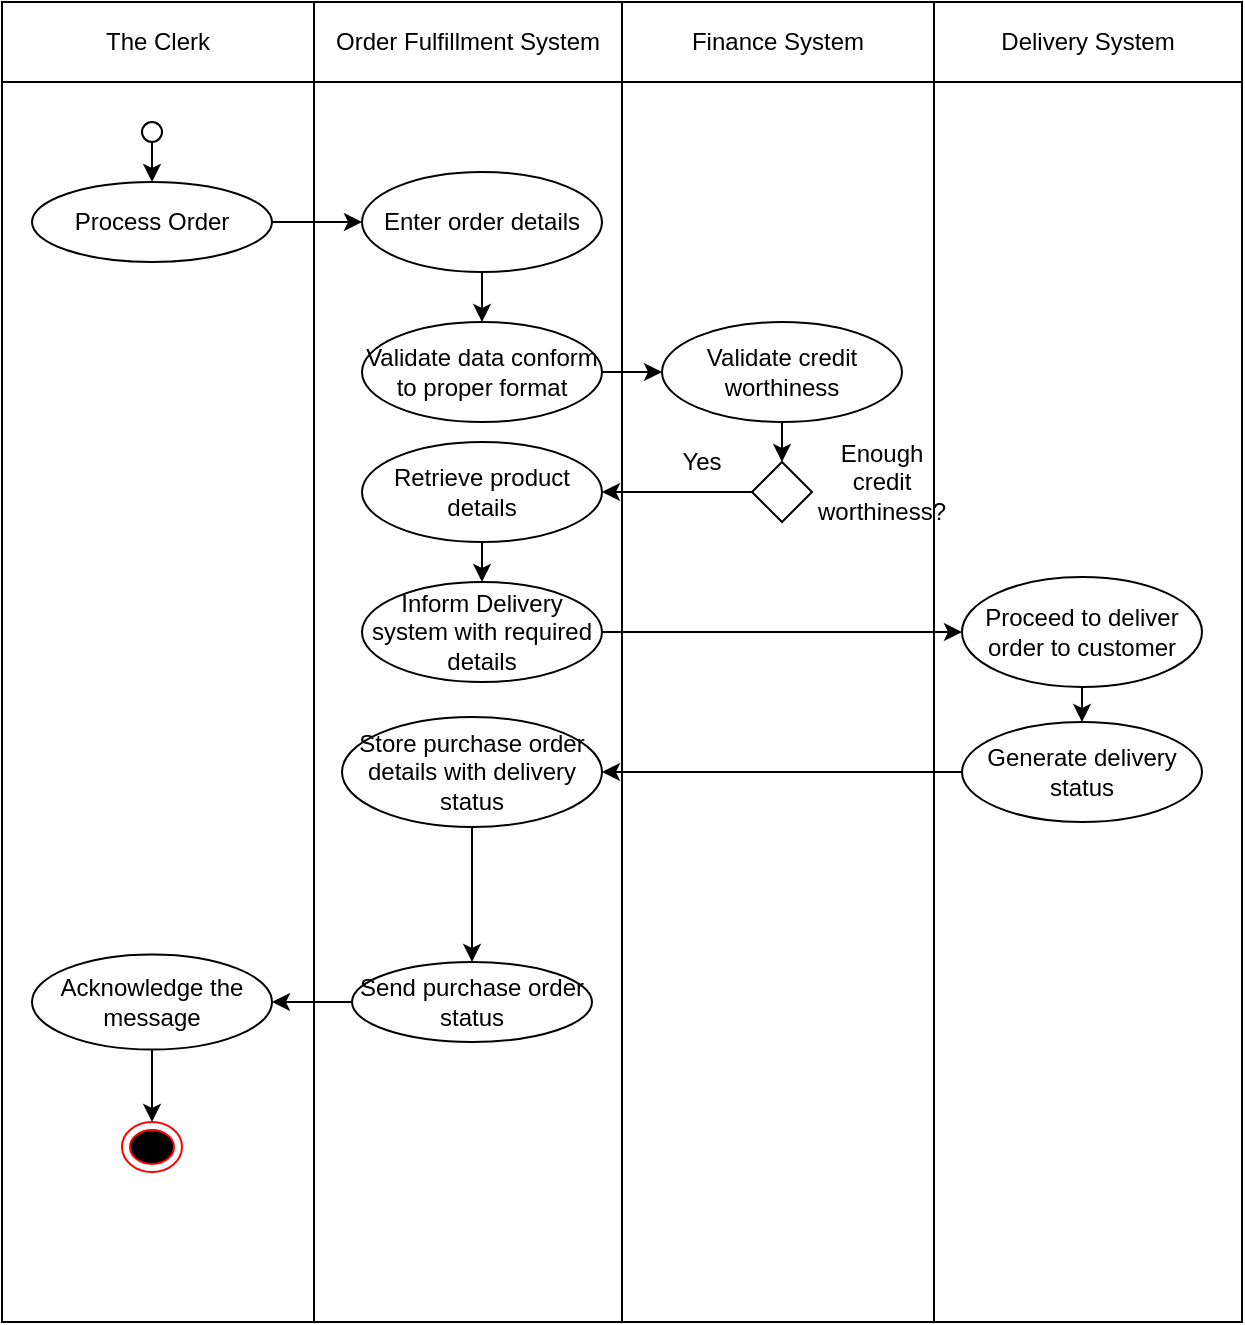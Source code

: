 <mxfile version="13.8.1" type="github">
  <diagram id="MnbiyggumOvIFVUSPloO" name="Page-2">
    <mxGraphModel dx="1422" dy="794" grid="1" gridSize="10" guides="1" tooltips="1" connect="1" arrows="1" fold="1" page="1" pageScale="1" pageWidth="850" pageHeight="1100" math="0" shadow="0">
      <root>
        <mxCell id="tAxHid7WyzssdA7N4AqU-0" />
        <mxCell id="tAxHid7WyzssdA7N4AqU-1" parent="tAxHid7WyzssdA7N4AqU-0" />
        <mxCell id="tAxHid7WyzssdA7N4AqU-2" value="" style="shape=table;html=1;whiteSpace=wrap;startSize=0;container=1;collapsible=0;childLayout=tableLayout;" vertex="1" parent="tAxHid7WyzssdA7N4AqU-1">
          <mxGeometry x="140" y="40" width="620" height="660" as="geometry" />
        </mxCell>
        <mxCell id="tAxHid7WyzssdA7N4AqU-3" value="" style="shape=partialRectangle;html=1;whiteSpace=wrap;collapsible=0;dropTarget=0;pointerEvents=0;fillColor=none;top=0;left=0;bottom=0;right=0;points=[[0,0.5],[1,0.5]];portConstraint=eastwest;" vertex="1" parent="tAxHid7WyzssdA7N4AqU-2">
          <mxGeometry width="620" height="40" as="geometry" />
        </mxCell>
        <mxCell id="tAxHid7WyzssdA7N4AqU-4" value="The Clerk" style="shape=partialRectangle;html=1;whiteSpace=wrap;connectable=0;overflow=hidden;fillColor=none;top=0;left=0;bottom=0;right=0;" vertex="1" parent="tAxHid7WyzssdA7N4AqU-3">
          <mxGeometry width="156" height="40" as="geometry" />
        </mxCell>
        <mxCell id="tAxHid7WyzssdA7N4AqU-5" value="Order Fulfillment System" style="shape=partialRectangle;html=1;whiteSpace=wrap;connectable=0;overflow=hidden;fillColor=none;top=0;left=0;bottom=0;right=0;" vertex="1" parent="tAxHid7WyzssdA7N4AqU-3">
          <mxGeometry x="156" width="154" height="40" as="geometry" />
        </mxCell>
        <mxCell id="tAxHid7WyzssdA7N4AqU-6" value="Finance System" style="shape=partialRectangle;html=1;whiteSpace=wrap;connectable=0;overflow=hidden;fillColor=none;top=0;left=0;bottom=0;right=0;" vertex="1" parent="tAxHid7WyzssdA7N4AqU-3">
          <mxGeometry x="310" width="156" height="40" as="geometry" />
        </mxCell>
        <mxCell id="tAxHid7WyzssdA7N4AqU-7" value="Delivery System" style="shape=partialRectangle;html=1;whiteSpace=wrap;connectable=0;overflow=hidden;fillColor=none;top=0;left=0;bottom=0;right=0;" vertex="1" parent="tAxHid7WyzssdA7N4AqU-3">
          <mxGeometry x="466" width="154" height="40" as="geometry" />
        </mxCell>
        <mxCell id="tAxHid7WyzssdA7N4AqU-8" value="" style="shape=partialRectangle;html=1;whiteSpace=wrap;collapsible=0;dropTarget=0;pointerEvents=0;fillColor=none;top=0;left=0;bottom=0;right=0;points=[[0,0.5],[1,0.5]];portConstraint=eastwest;" vertex="1" parent="tAxHid7WyzssdA7N4AqU-2">
          <mxGeometry y="40" width="620" height="620" as="geometry" />
        </mxCell>
        <mxCell id="tAxHid7WyzssdA7N4AqU-9" value="" style="shape=partialRectangle;html=1;whiteSpace=wrap;connectable=0;overflow=hidden;fillColor=none;top=0;left=0;bottom=0;right=0;" vertex="1" parent="tAxHid7WyzssdA7N4AqU-8">
          <mxGeometry width="156" height="620" as="geometry" />
        </mxCell>
        <mxCell id="tAxHid7WyzssdA7N4AqU-10" value="" style="shape=partialRectangle;html=1;whiteSpace=wrap;connectable=0;overflow=hidden;fillColor=none;top=0;left=0;bottom=0;right=0;" vertex="1" parent="tAxHid7WyzssdA7N4AqU-8">
          <mxGeometry x="156" width="154" height="620" as="geometry" />
        </mxCell>
        <mxCell id="tAxHid7WyzssdA7N4AqU-11" value="" style="shape=partialRectangle;html=1;whiteSpace=wrap;connectable=0;overflow=hidden;fillColor=none;top=0;left=0;bottom=0;right=0;" vertex="1" parent="tAxHid7WyzssdA7N4AqU-8">
          <mxGeometry x="310" width="156" height="620" as="geometry" />
        </mxCell>
        <mxCell id="tAxHid7WyzssdA7N4AqU-12" value="" style="shape=partialRectangle;html=1;whiteSpace=wrap;connectable=0;overflow=hidden;fillColor=none;top=0;left=0;bottom=0;right=0;" vertex="1" parent="tAxHid7WyzssdA7N4AqU-8">
          <mxGeometry x="466" width="154" height="620" as="geometry" />
        </mxCell>
        <mxCell id="tAxHid7WyzssdA7N4AqU-18" style="edgeStyle=orthogonalEdgeStyle;rounded=0;orthogonalLoop=1;jettySize=auto;html=1;exitX=0.5;exitY=1;exitDx=0;exitDy=0;entryX=0.5;entryY=0;entryDx=0;entryDy=0;" edge="1" parent="tAxHid7WyzssdA7N4AqU-1" source="tAxHid7WyzssdA7N4AqU-13" target="tAxHid7WyzssdA7N4AqU-14">
          <mxGeometry relative="1" as="geometry" />
        </mxCell>
        <mxCell id="tAxHid7WyzssdA7N4AqU-13" value="" style="ellipse;whiteSpace=wrap;html=1;aspect=fixed;" vertex="1" parent="tAxHid7WyzssdA7N4AqU-1">
          <mxGeometry x="210" y="100" width="10" height="10" as="geometry" />
        </mxCell>
        <mxCell id="tAxHid7WyzssdA7N4AqU-22" style="edgeStyle=orthogonalEdgeStyle;rounded=0;orthogonalLoop=1;jettySize=auto;html=1;exitX=1;exitY=0.5;exitDx=0;exitDy=0;" edge="1" parent="tAxHid7WyzssdA7N4AqU-1" source="tAxHid7WyzssdA7N4AqU-14" target="tAxHid7WyzssdA7N4AqU-21">
          <mxGeometry relative="1" as="geometry" />
        </mxCell>
        <mxCell id="tAxHid7WyzssdA7N4AqU-14" value="Process Order" style="ellipse;whiteSpace=wrap;html=1;" vertex="1" parent="tAxHid7WyzssdA7N4AqU-1">
          <mxGeometry x="155" y="130" width="120" height="40" as="geometry" />
        </mxCell>
        <mxCell id="tAxHid7WyzssdA7N4AqU-24" style="edgeStyle=orthogonalEdgeStyle;rounded=0;orthogonalLoop=1;jettySize=auto;html=1;entryX=0.5;entryY=0;entryDx=0;entryDy=0;" edge="1" parent="tAxHid7WyzssdA7N4AqU-1" source="tAxHid7WyzssdA7N4AqU-21" target="tAxHid7WyzssdA7N4AqU-23">
          <mxGeometry relative="1" as="geometry" />
        </mxCell>
        <mxCell id="tAxHid7WyzssdA7N4AqU-21" value="Enter order details" style="ellipse;whiteSpace=wrap;html=1;" vertex="1" parent="tAxHid7WyzssdA7N4AqU-1">
          <mxGeometry x="320" y="125" width="120" height="50" as="geometry" />
        </mxCell>
        <mxCell id="tAxHid7WyzssdA7N4AqU-27" style="edgeStyle=orthogonalEdgeStyle;rounded=0;orthogonalLoop=1;jettySize=auto;html=1;exitX=1;exitY=0.5;exitDx=0;exitDy=0;entryX=0;entryY=0.5;entryDx=0;entryDy=0;" edge="1" parent="tAxHid7WyzssdA7N4AqU-1" source="tAxHid7WyzssdA7N4AqU-23" target="tAxHid7WyzssdA7N4AqU-25">
          <mxGeometry relative="1" as="geometry" />
        </mxCell>
        <mxCell id="tAxHid7WyzssdA7N4AqU-23" value="Validate data conform to proper format" style="ellipse;whiteSpace=wrap;html=1;" vertex="1" parent="tAxHid7WyzssdA7N4AqU-1">
          <mxGeometry x="320" y="200" width="120" height="50" as="geometry" />
        </mxCell>
        <mxCell id="tAxHid7WyzssdA7N4AqU-31" style="edgeStyle=orthogonalEdgeStyle;rounded=0;orthogonalLoop=1;jettySize=auto;html=1;exitX=0.5;exitY=1;exitDx=0;exitDy=0;entryX=0.5;entryY=0;entryDx=0;entryDy=0;" edge="1" parent="tAxHid7WyzssdA7N4AqU-1" source="tAxHid7WyzssdA7N4AqU-25" target="tAxHid7WyzssdA7N4AqU-29">
          <mxGeometry relative="1" as="geometry" />
        </mxCell>
        <mxCell id="tAxHid7WyzssdA7N4AqU-25" value="Validate credit worthiness" style="ellipse;whiteSpace=wrap;html=1;" vertex="1" parent="tAxHid7WyzssdA7N4AqU-1">
          <mxGeometry x="470" y="200" width="120" height="50" as="geometry" />
        </mxCell>
        <mxCell id="tAxHid7WyzssdA7N4AqU-28" style="edgeStyle=orthogonalEdgeStyle;rounded=0;orthogonalLoop=1;jettySize=auto;html=1;exitX=0.5;exitY=1;exitDx=0;exitDy=0;" edge="1" parent="tAxHid7WyzssdA7N4AqU-1" source="tAxHid7WyzssdA7N4AqU-23" target="tAxHid7WyzssdA7N4AqU-23">
          <mxGeometry relative="1" as="geometry" />
        </mxCell>
        <mxCell id="tAxHid7WyzssdA7N4AqU-33" style="edgeStyle=orthogonalEdgeStyle;rounded=0;orthogonalLoop=1;jettySize=auto;html=1;exitX=0;exitY=0.5;exitDx=0;exitDy=0;entryX=1;entryY=0.5;entryDx=0;entryDy=0;" edge="1" parent="tAxHid7WyzssdA7N4AqU-1" source="tAxHid7WyzssdA7N4AqU-29" target="tAxHid7WyzssdA7N4AqU-32">
          <mxGeometry relative="1" as="geometry" />
        </mxCell>
        <mxCell id="tAxHid7WyzssdA7N4AqU-29" value="" style="rhombus;whiteSpace=wrap;html=1;" vertex="1" parent="tAxHid7WyzssdA7N4AqU-1">
          <mxGeometry x="515" y="270" width="30" height="30" as="geometry" />
        </mxCell>
        <mxCell id="tAxHid7WyzssdA7N4AqU-30" value="Enough credit worthiness?" style="text;html=1;strokeColor=none;fillColor=none;align=center;verticalAlign=middle;whiteSpace=wrap;rounded=0;" vertex="1" parent="tAxHid7WyzssdA7N4AqU-1">
          <mxGeometry x="560" y="260" width="40" height="40" as="geometry" />
        </mxCell>
        <mxCell id="tAxHid7WyzssdA7N4AqU-36" style="edgeStyle=orthogonalEdgeStyle;rounded=0;orthogonalLoop=1;jettySize=auto;html=1;exitX=0.5;exitY=1;exitDx=0;exitDy=0;entryX=0.5;entryY=0;entryDx=0;entryDy=0;" edge="1" parent="tAxHid7WyzssdA7N4AqU-1" source="tAxHid7WyzssdA7N4AqU-32" target="tAxHid7WyzssdA7N4AqU-35">
          <mxGeometry relative="1" as="geometry" />
        </mxCell>
        <mxCell id="tAxHid7WyzssdA7N4AqU-32" value="Retrieve product details" style="ellipse;whiteSpace=wrap;html=1;" vertex="1" parent="tAxHid7WyzssdA7N4AqU-1">
          <mxGeometry x="320" y="260" width="120" height="50" as="geometry" />
        </mxCell>
        <mxCell id="tAxHid7WyzssdA7N4AqU-34" value="Yes" style="text;html=1;strokeColor=none;fillColor=none;align=center;verticalAlign=middle;whiteSpace=wrap;rounded=0;" vertex="1" parent="tAxHid7WyzssdA7N4AqU-1">
          <mxGeometry x="470" y="260" width="40" height="20" as="geometry" />
        </mxCell>
        <mxCell id="tAxHid7WyzssdA7N4AqU-38" style="edgeStyle=orthogonalEdgeStyle;rounded=0;orthogonalLoop=1;jettySize=auto;html=1;exitX=1;exitY=0.5;exitDx=0;exitDy=0;entryX=0;entryY=0.5;entryDx=0;entryDy=0;" edge="1" parent="tAxHid7WyzssdA7N4AqU-1" source="tAxHid7WyzssdA7N4AqU-35" target="tAxHid7WyzssdA7N4AqU-37">
          <mxGeometry relative="1" as="geometry" />
        </mxCell>
        <mxCell id="tAxHid7WyzssdA7N4AqU-35" value="Inform Delivery system with required details" style="ellipse;whiteSpace=wrap;html=1;" vertex="1" parent="tAxHid7WyzssdA7N4AqU-1">
          <mxGeometry x="320" y="330" width="120" height="50" as="geometry" />
        </mxCell>
        <mxCell id="tAxHid7WyzssdA7N4AqU-41" style="edgeStyle=orthogonalEdgeStyle;rounded=0;orthogonalLoop=1;jettySize=auto;html=1;exitX=0.5;exitY=1;exitDx=0;exitDy=0;entryX=0.5;entryY=0;entryDx=0;entryDy=0;" edge="1" parent="tAxHid7WyzssdA7N4AqU-1" source="tAxHid7WyzssdA7N4AqU-37" target="tAxHid7WyzssdA7N4AqU-40">
          <mxGeometry relative="1" as="geometry" />
        </mxCell>
        <mxCell id="tAxHid7WyzssdA7N4AqU-37" value="Proceed to deliver order to customer" style="ellipse;whiteSpace=wrap;html=1;" vertex="1" parent="tAxHid7WyzssdA7N4AqU-1">
          <mxGeometry x="620" y="327.5" width="120" height="55" as="geometry" />
        </mxCell>
        <mxCell id="tAxHid7WyzssdA7N4AqU-43" style="edgeStyle=orthogonalEdgeStyle;rounded=0;orthogonalLoop=1;jettySize=auto;html=1;exitX=0;exitY=0.5;exitDx=0;exitDy=0;entryX=1;entryY=0.5;entryDx=0;entryDy=0;" edge="1" parent="tAxHid7WyzssdA7N4AqU-1" source="tAxHid7WyzssdA7N4AqU-40" target="tAxHid7WyzssdA7N4AqU-42">
          <mxGeometry relative="1" as="geometry" />
        </mxCell>
        <mxCell id="tAxHid7WyzssdA7N4AqU-40" value="Generate delivery status" style="ellipse;whiteSpace=wrap;html=1;" vertex="1" parent="tAxHid7WyzssdA7N4AqU-1">
          <mxGeometry x="620" y="400" width="120" height="50" as="geometry" />
        </mxCell>
        <mxCell id="tAxHid7WyzssdA7N4AqU-45" style="edgeStyle=orthogonalEdgeStyle;rounded=0;orthogonalLoop=1;jettySize=auto;html=1;exitX=0.5;exitY=1;exitDx=0;exitDy=0;entryX=0.5;entryY=0;entryDx=0;entryDy=0;" edge="1" parent="tAxHid7WyzssdA7N4AqU-1" source="tAxHid7WyzssdA7N4AqU-42" target="tAxHid7WyzssdA7N4AqU-44">
          <mxGeometry relative="1" as="geometry" />
        </mxCell>
        <mxCell id="tAxHid7WyzssdA7N4AqU-42" value="Store purchase order details with delivery status" style="ellipse;whiteSpace=wrap;html=1;" vertex="1" parent="tAxHid7WyzssdA7N4AqU-1">
          <mxGeometry x="310" y="397.5" width="130" height="55" as="geometry" />
        </mxCell>
        <mxCell id="tAxHid7WyzssdA7N4AqU-47" style="edgeStyle=orthogonalEdgeStyle;rounded=0;orthogonalLoop=1;jettySize=auto;html=1;exitX=0;exitY=0.5;exitDx=0;exitDy=0;entryX=1;entryY=0.5;entryDx=0;entryDy=0;" edge="1" parent="tAxHid7WyzssdA7N4AqU-1" source="tAxHid7WyzssdA7N4AqU-44" target="tAxHid7WyzssdA7N4AqU-46">
          <mxGeometry relative="1" as="geometry" />
        </mxCell>
        <mxCell id="tAxHid7WyzssdA7N4AqU-44" value="Send purchase order status" style="ellipse;whiteSpace=wrap;html=1;" vertex="1" parent="tAxHid7WyzssdA7N4AqU-1">
          <mxGeometry x="315" y="520" width="120" height="40" as="geometry" />
        </mxCell>
        <mxCell id="tAxHid7WyzssdA7N4AqU-49" style="edgeStyle=orthogonalEdgeStyle;rounded=0;orthogonalLoop=1;jettySize=auto;html=1;exitX=0.5;exitY=1;exitDx=0;exitDy=0;entryX=0.5;entryY=0;entryDx=0;entryDy=0;" edge="1" parent="tAxHid7WyzssdA7N4AqU-1" source="tAxHid7WyzssdA7N4AqU-46" target="tAxHid7WyzssdA7N4AqU-48">
          <mxGeometry relative="1" as="geometry" />
        </mxCell>
        <mxCell id="tAxHid7WyzssdA7N4AqU-46" value="Acknowledge the message" style="ellipse;whiteSpace=wrap;html=1;" vertex="1" parent="tAxHid7WyzssdA7N4AqU-1">
          <mxGeometry x="155" y="516.25" width="120" height="47.5" as="geometry" />
        </mxCell>
        <mxCell id="tAxHid7WyzssdA7N4AqU-48" value="" style="ellipse;html=1;shape=endState;fillColor=#000000;strokeColor=#ff0000;" vertex="1" parent="tAxHid7WyzssdA7N4AqU-1">
          <mxGeometry x="200" y="600" width="30" height="25" as="geometry" />
        </mxCell>
      </root>
    </mxGraphModel>
  </diagram>
</mxfile>

